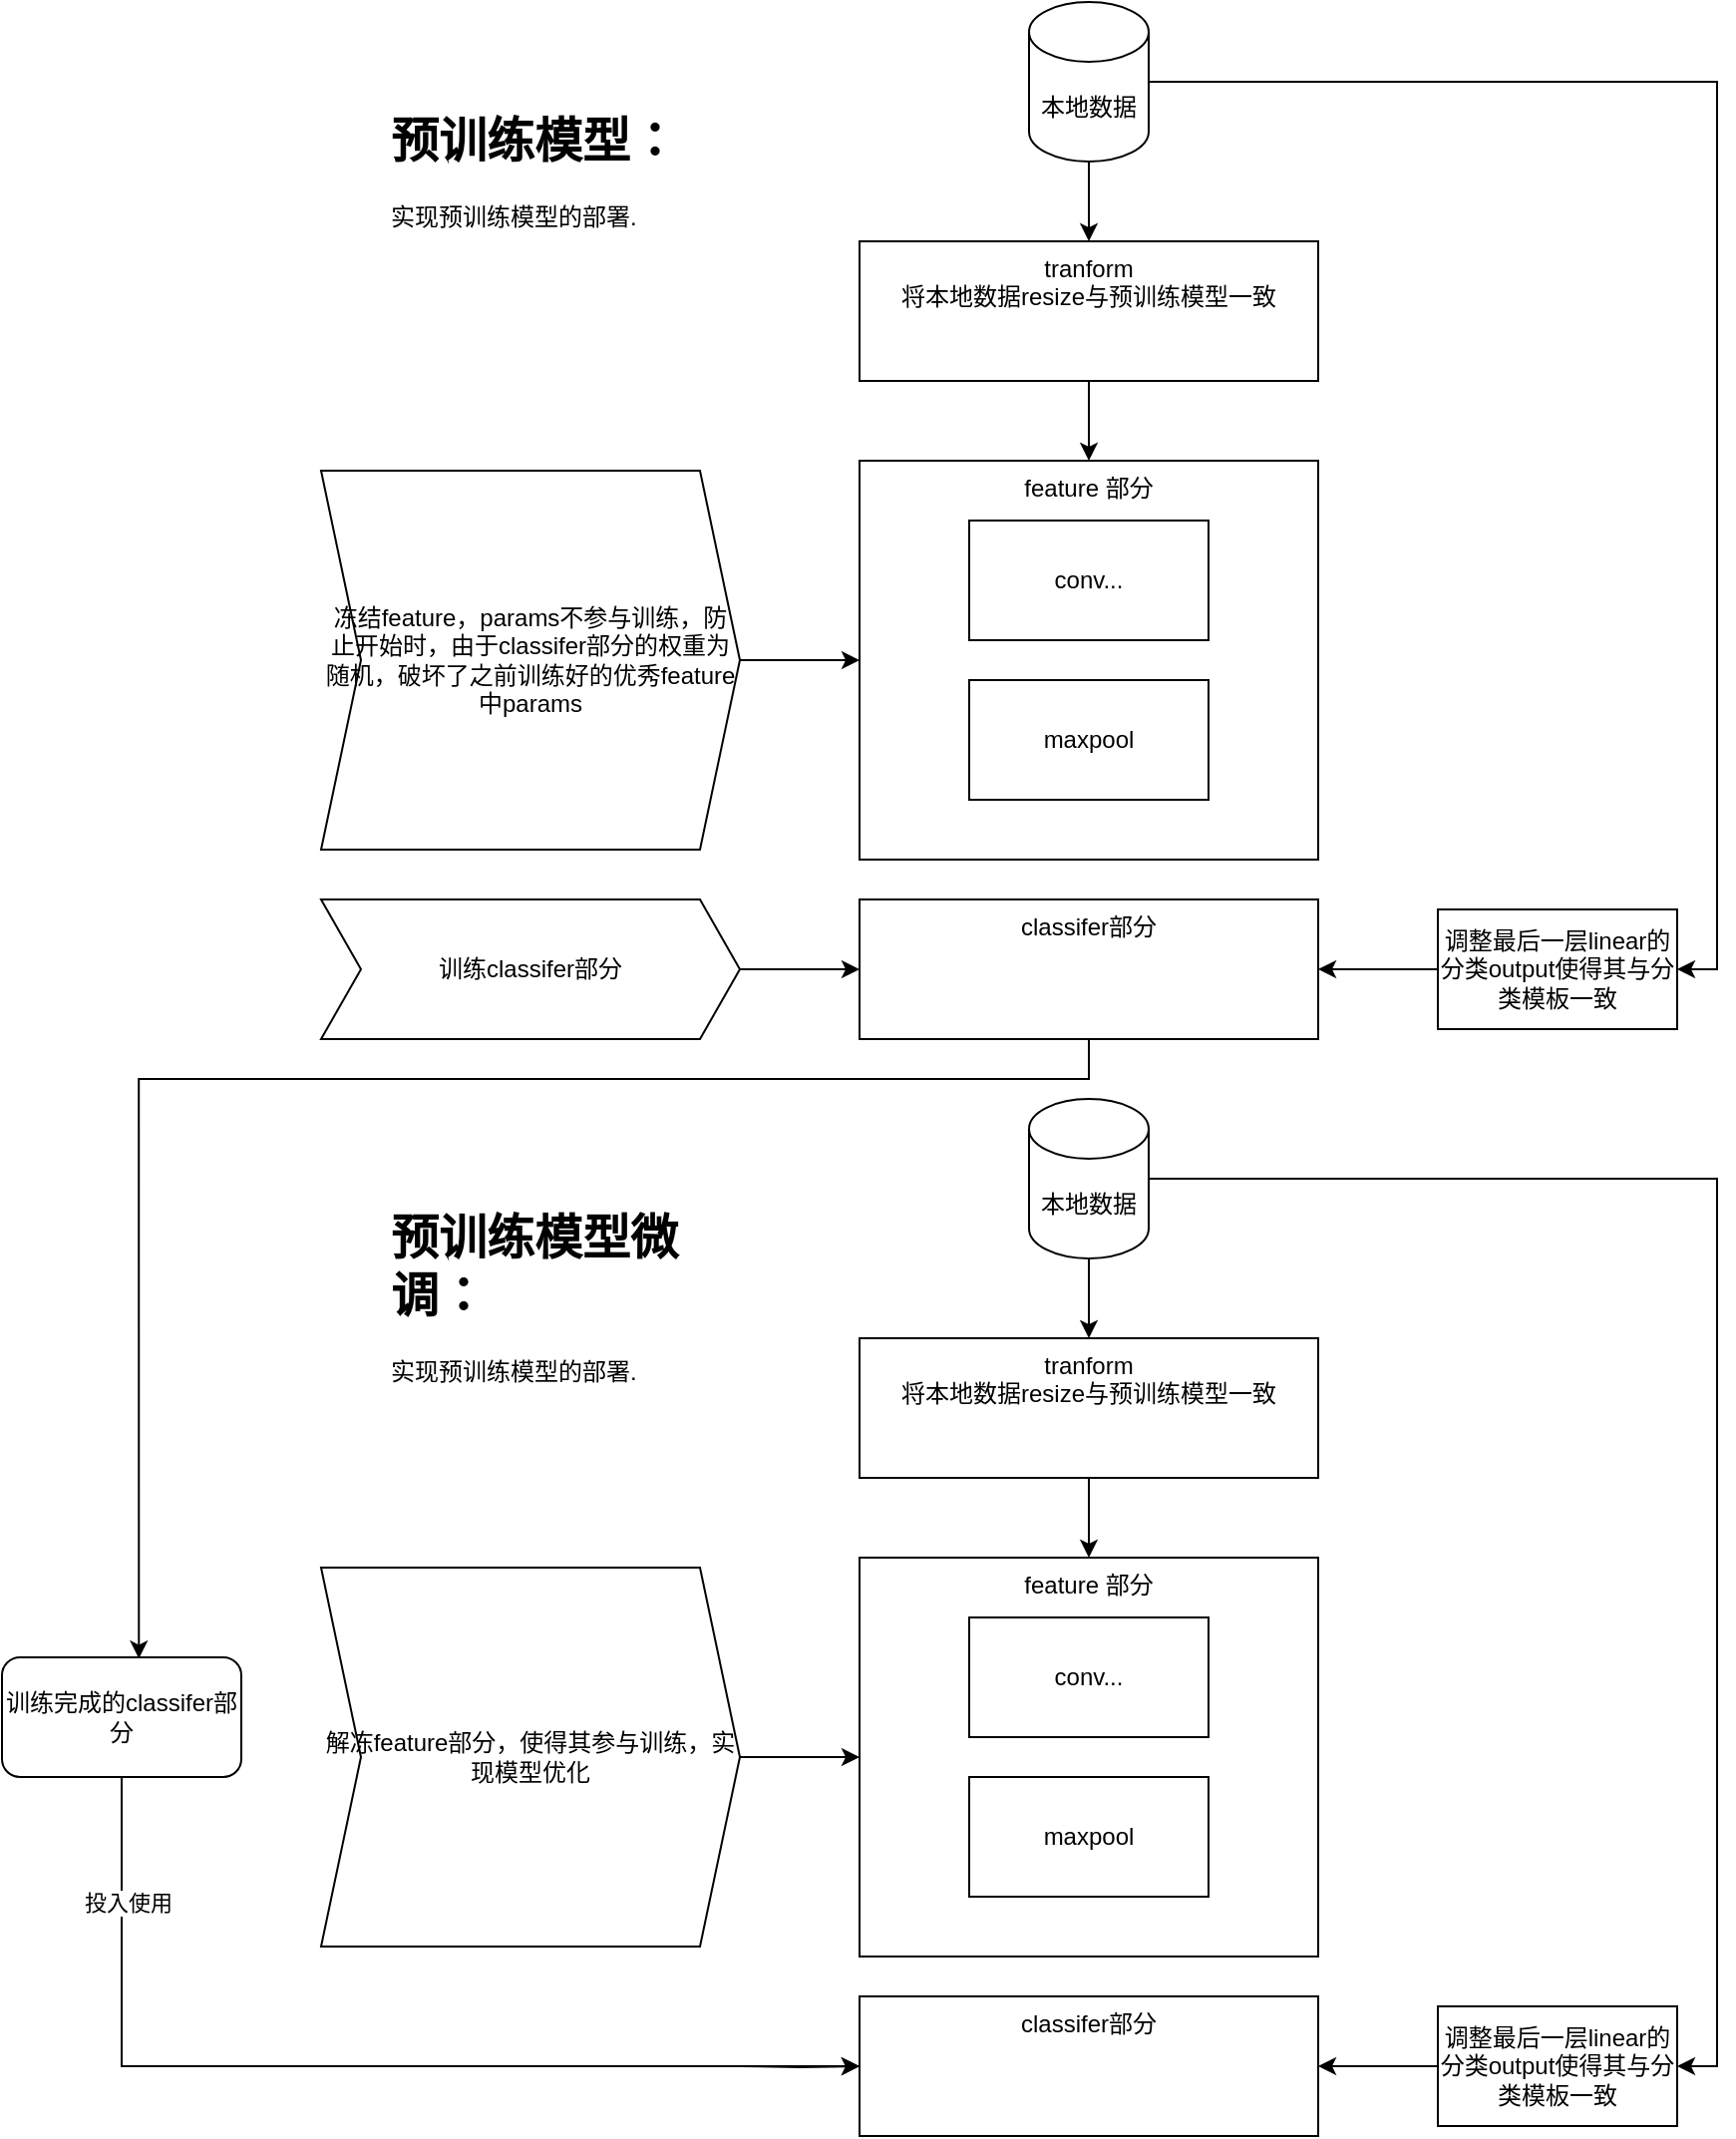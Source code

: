 <mxfile version="23.1.5" type="device">
  <diagram name="第 1 页" id="dYeBCy7nVTJldMxVOHKt">
    <mxGraphModel dx="2048" dy="799" grid="1" gridSize="10" guides="1" tooltips="1" connect="1" arrows="1" fold="1" page="1" pageScale="1" pageWidth="827" pageHeight="1169" math="0" shadow="0">
      <root>
        <mxCell id="0" />
        <mxCell id="1" parent="0" />
        <mxCell id="FIvhjPSSkFFBlxrObluq-1" value="feature 部分&lt;div&gt;&lt;br/&gt;&lt;/div&gt;" style="rounded=0;whiteSpace=wrap;html=1;verticalAlign=top;" parent="1" vertex="1">
          <mxGeometry x="320" y="310" width="230" height="200" as="geometry" />
        </mxCell>
        <mxCell id="FIvhjPSSkFFBlxrObluq-7" style="edgeStyle=orthogonalEdgeStyle;rounded=0;orthogonalLoop=1;jettySize=auto;html=1;entryX=0.5;entryY=0;entryDx=0;entryDy=0;" parent="1" source="FIvhjPSSkFFBlxrObluq-2" target="FIvhjPSSkFFBlxrObluq-1" edge="1">
          <mxGeometry relative="1" as="geometry" />
        </mxCell>
        <mxCell id="FIvhjPSSkFFBlxrObluq-2" value="tranform&lt;br&gt;将本地数据resize与预训练模型一致&lt;br&gt;&lt;div&gt;&lt;br&gt;&lt;/div&gt;" style="rounded=0;whiteSpace=wrap;html=1;verticalAlign=top;" parent="1" vertex="1">
          <mxGeometry x="320" y="200" width="230" height="70" as="geometry" />
        </mxCell>
        <mxCell id="FIvhjPSSkFFBlxrObluq-3" value="conv..." style="rounded=0;whiteSpace=wrap;html=1;" parent="1" vertex="1">
          <mxGeometry x="375" y="340" width="120" height="60" as="geometry" />
        </mxCell>
        <mxCell id="FIvhjPSSkFFBlxrObluq-4" value="maxpool" style="rounded=0;whiteSpace=wrap;html=1;" parent="1" vertex="1">
          <mxGeometry x="375" y="420" width="120" height="60" as="geometry" />
        </mxCell>
        <mxCell id="FIvhjPSSkFFBlxrObluq-6" style="edgeStyle=orthogonalEdgeStyle;rounded=0;orthogonalLoop=1;jettySize=auto;html=1;" parent="1" source="FIvhjPSSkFFBlxrObluq-5" target="FIvhjPSSkFFBlxrObluq-2" edge="1">
          <mxGeometry relative="1" as="geometry" />
        </mxCell>
        <mxCell id="FIvhjPSSkFFBlxrObluq-10" style="edgeStyle=orthogonalEdgeStyle;rounded=0;orthogonalLoop=1;jettySize=auto;html=1;entryX=1;entryY=0.5;entryDx=0;entryDy=0;" parent="1" source="FIvhjPSSkFFBlxrObluq-5" target="FIvhjPSSkFFBlxrObluq-11" edge="1">
          <mxGeometry relative="1" as="geometry">
            <mxPoint x="670" y="160" as="sourcePoint" />
            <mxPoint x="785" y="565" as="targetPoint" />
          </mxGeometry>
        </mxCell>
        <mxCell id="FIvhjPSSkFFBlxrObluq-5" value="本地数据" style="shape=cylinder3;whiteSpace=wrap;html=1;boundedLbl=1;backgroundOutline=1;size=15;" parent="1" vertex="1">
          <mxGeometry x="405" y="80" width="60" height="80" as="geometry" />
        </mxCell>
        <mxCell id="FIvhjPSSkFFBlxrObluq-8" value="classifer部分&lt;div&gt;&lt;br&gt;&lt;/div&gt;" style="rounded=0;whiteSpace=wrap;html=1;verticalAlign=top;" parent="1" vertex="1">
          <mxGeometry x="320" y="530" width="230" height="70" as="geometry" />
        </mxCell>
        <mxCell id="FIvhjPSSkFFBlxrObluq-12" style="edgeStyle=orthogonalEdgeStyle;rounded=0;orthogonalLoop=1;jettySize=auto;html=1;exitX=0;exitY=0.5;exitDx=0;exitDy=0;" parent="1" source="FIvhjPSSkFFBlxrObluq-11" target="FIvhjPSSkFFBlxrObluq-8" edge="1">
          <mxGeometry relative="1" as="geometry" />
        </mxCell>
        <mxCell id="FIvhjPSSkFFBlxrObluq-11" value="调整最后一层linear的分类output使得其与分类模板一致" style="rounded=0;whiteSpace=wrap;html=1;" parent="1" vertex="1">
          <mxGeometry x="610" y="535" width="120" height="60" as="geometry" />
        </mxCell>
        <mxCell id="FIvhjPSSkFFBlxrObluq-15" style="edgeStyle=orthogonalEdgeStyle;rounded=0;orthogonalLoop=1;jettySize=auto;html=1;" parent="1" source="FIvhjPSSkFFBlxrObluq-14" target="FIvhjPSSkFFBlxrObluq-1" edge="1">
          <mxGeometry relative="1" as="geometry" />
        </mxCell>
        <mxCell id="FIvhjPSSkFFBlxrObluq-14" value="冻结feature，params不参与训练，防止开始时，由于classifer部分的权重为随机，破坏了之前训练好的优秀feature 中params" style="shape=step;perimeter=stepPerimeter;whiteSpace=wrap;html=1;fixedSize=1;" parent="1" vertex="1">
          <mxGeometry x="50" y="315" width="210" height="190" as="geometry" />
        </mxCell>
        <mxCell id="0OLPUZD3VUrtrHqeOKkV-2" value="&lt;h1&gt;预训练模型：&lt;/h1&gt;&lt;p&gt;实现预训练模型的部署.&lt;/p&gt;" style="text;html=1;spacing=5;spacingTop=-20;whiteSpace=wrap;overflow=hidden;rounded=0;" vertex="1" parent="1">
          <mxGeometry x="80" y="130" width="190" height="120" as="geometry" />
        </mxCell>
        <mxCell id="0OLPUZD3VUrtrHqeOKkV-4" style="edgeStyle=orthogonalEdgeStyle;rounded=0;orthogonalLoop=1;jettySize=auto;html=1;entryX=0;entryY=0.5;entryDx=0;entryDy=0;" edge="1" parent="1" source="0OLPUZD3VUrtrHqeOKkV-3" target="FIvhjPSSkFFBlxrObluq-8">
          <mxGeometry relative="1" as="geometry" />
        </mxCell>
        <mxCell id="0OLPUZD3VUrtrHqeOKkV-3" value="训练classifer部分" style="shape=step;perimeter=stepPerimeter;whiteSpace=wrap;html=1;fixedSize=1;" vertex="1" parent="1">
          <mxGeometry x="50" y="530" width="210" height="70" as="geometry" />
        </mxCell>
        <mxCell id="0OLPUZD3VUrtrHqeOKkV-5" value="feature 部分&lt;div&gt;&lt;br/&gt;&lt;/div&gt;" style="rounded=0;whiteSpace=wrap;html=1;verticalAlign=top;" vertex="1" parent="1">
          <mxGeometry x="320" y="860" width="230" height="200" as="geometry" />
        </mxCell>
        <mxCell id="0OLPUZD3VUrtrHqeOKkV-6" style="edgeStyle=orthogonalEdgeStyle;rounded=0;orthogonalLoop=1;jettySize=auto;html=1;entryX=0.5;entryY=0;entryDx=0;entryDy=0;" edge="1" parent="1" source="0OLPUZD3VUrtrHqeOKkV-7" target="0OLPUZD3VUrtrHqeOKkV-5">
          <mxGeometry relative="1" as="geometry" />
        </mxCell>
        <mxCell id="0OLPUZD3VUrtrHqeOKkV-7" value="tranform&lt;br&gt;将本地数据resize与预训练模型一致&lt;br&gt;&lt;div&gt;&lt;br&gt;&lt;/div&gt;" style="rounded=0;whiteSpace=wrap;html=1;verticalAlign=top;" vertex="1" parent="1">
          <mxGeometry x="320" y="750" width="230" height="70" as="geometry" />
        </mxCell>
        <mxCell id="0OLPUZD3VUrtrHqeOKkV-8" value="conv..." style="rounded=0;whiteSpace=wrap;html=1;" vertex="1" parent="1">
          <mxGeometry x="375" y="890" width="120" height="60" as="geometry" />
        </mxCell>
        <mxCell id="0OLPUZD3VUrtrHqeOKkV-9" value="maxpool" style="rounded=0;whiteSpace=wrap;html=1;" vertex="1" parent="1">
          <mxGeometry x="375" y="970" width="120" height="60" as="geometry" />
        </mxCell>
        <mxCell id="0OLPUZD3VUrtrHqeOKkV-10" style="edgeStyle=orthogonalEdgeStyle;rounded=0;orthogonalLoop=1;jettySize=auto;html=1;" edge="1" parent="1" source="0OLPUZD3VUrtrHqeOKkV-12" target="0OLPUZD3VUrtrHqeOKkV-7">
          <mxGeometry relative="1" as="geometry" />
        </mxCell>
        <mxCell id="0OLPUZD3VUrtrHqeOKkV-11" style="edgeStyle=orthogonalEdgeStyle;rounded=0;orthogonalLoop=1;jettySize=auto;html=1;entryX=1;entryY=0.5;entryDx=0;entryDy=0;" edge="1" parent="1" source="0OLPUZD3VUrtrHqeOKkV-12" target="0OLPUZD3VUrtrHqeOKkV-15">
          <mxGeometry relative="1" as="geometry">
            <mxPoint x="670" y="710" as="sourcePoint" />
            <mxPoint x="785" y="1115" as="targetPoint" />
          </mxGeometry>
        </mxCell>
        <mxCell id="0OLPUZD3VUrtrHqeOKkV-12" value="本地数据" style="shape=cylinder3;whiteSpace=wrap;html=1;boundedLbl=1;backgroundOutline=1;size=15;" vertex="1" parent="1">
          <mxGeometry x="405" y="630" width="60" height="80" as="geometry" />
        </mxCell>
        <mxCell id="0OLPUZD3VUrtrHqeOKkV-13" value="classifer部分&lt;div&gt;&lt;br&gt;&lt;/div&gt;" style="rounded=0;whiteSpace=wrap;html=1;verticalAlign=top;" vertex="1" parent="1">
          <mxGeometry x="320" y="1080" width="230" height="70" as="geometry" />
        </mxCell>
        <mxCell id="0OLPUZD3VUrtrHqeOKkV-14" style="edgeStyle=orthogonalEdgeStyle;rounded=0;orthogonalLoop=1;jettySize=auto;html=1;exitX=0;exitY=0.5;exitDx=0;exitDy=0;" edge="1" parent="1" source="0OLPUZD3VUrtrHqeOKkV-15" target="0OLPUZD3VUrtrHqeOKkV-13">
          <mxGeometry relative="1" as="geometry" />
        </mxCell>
        <mxCell id="0OLPUZD3VUrtrHqeOKkV-15" value="调整最后一层linear的分类output使得其与分类模板一致" style="rounded=0;whiteSpace=wrap;html=1;" vertex="1" parent="1">
          <mxGeometry x="610" y="1085" width="120" height="60" as="geometry" />
        </mxCell>
        <mxCell id="0OLPUZD3VUrtrHqeOKkV-16" style="edgeStyle=orthogonalEdgeStyle;rounded=0;orthogonalLoop=1;jettySize=auto;html=1;" edge="1" parent="1" source="0OLPUZD3VUrtrHqeOKkV-17" target="0OLPUZD3VUrtrHqeOKkV-5">
          <mxGeometry relative="1" as="geometry" />
        </mxCell>
        <mxCell id="0OLPUZD3VUrtrHqeOKkV-17" value="解冻feature部分，使得其参与训练，实现模型优化" style="shape=step;perimeter=stepPerimeter;whiteSpace=wrap;html=1;fixedSize=1;" vertex="1" parent="1">
          <mxGeometry x="50" y="865" width="210" height="190" as="geometry" />
        </mxCell>
        <mxCell id="0OLPUZD3VUrtrHqeOKkV-18" value="&lt;h1&gt;预训练模型微调：&lt;/h1&gt;&lt;p&gt;实现预训练模型的部署.&lt;/p&gt;" style="text;html=1;spacing=5;spacingTop=-20;whiteSpace=wrap;overflow=hidden;rounded=0;" vertex="1" parent="1">
          <mxGeometry x="80" y="680" width="190" height="120" as="geometry" />
        </mxCell>
        <mxCell id="0OLPUZD3VUrtrHqeOKkV-19" style="edgeStyle=orthogonalEdgeStyle;rounded=0;orthogonalLoop=1;jettySize=auto;html=1;entryX=0;entryY=0.5;entryDx=0;entryDy=0;" edge="1" parent="1" target="0OLPUZD3VUrtrHqeOKkV-13">
          <mxGeometry relative="1" as="geometry">
            <mxPoint x="260" y="1115" as="sourcePoint" />
          </mxGeometry>
        </mxCell>
        <mxCell id="0OLPUZD3VUrtrHqeOKkV-23" style="edgeStyle=orthogonalEdgeStyle;rounded=0;orthogonalLoop=1;jettySize=auto;html=1;exitX=0.5;exitY=1;exitDx=0;exitDy=0;entryX=0;entryY=0.5;entryDx=0;entryDy=0;" edge="1" parent="1" source="0OLPUZD3VUrtrHqeOKkV-21" target="0OLPUZD3VUrtrHqeOKkV-13">
          <mxGeometry relative="1" as="geometry" />
        </mxCell>
        <mxCell id="0OLPUZD3VUrtrHqeOKkV-24" value="投入使用" style="edgeLabel;html=1;align=center;verticalAlign=middle;resizable=0;points=[];" vertex="1" connectable="0" parent="0OLPUZD3VUrtrHqeOKkV-23">
          <mxGeometry x="-0.757" y="3" relative="1" as="geometry">
            <mxPoint as="offset" />
          </mxGeometry>
        </mxCell>
        <mxCell id="0OLPUZD3VUrtrHqeOKkV-21" value="训练完成的classifer部分" style="rounded=1;whiteSpace=wrap;html=1;" vertex="1" parent="1">
          <mxGeometry x="-110" y="910" width="120" height="60" as="geometry" />
        </mxCell>
        <mxCell id="0OLPUZD3VUrtrHqeOKkV-22" style="edgeStyle=orthogonalEdgeStyle;rounded=0;orthogonalLoop=1;jettySize=auto;html=1;entryX=0.572;entryY=0.011;entryDx=0;entryDy=0;entryPerimeter=0;" edge="1" parent="1" source="FIvhjPSSkFFBlxrObluq-8" target="0OLPUZD3VUrtrHqeOKkV-21">
          <mxGeometry relative="1" as="geometry">
            <Array as="points">
              <mxPoint x="435" y="620" />
              <mxPoint x="-41" y="620" />
            </Array>
          </mxGeometry>
        </mxCell>
      </root>
    </mxGraphModel>
  </diagram>
</mxfile>
